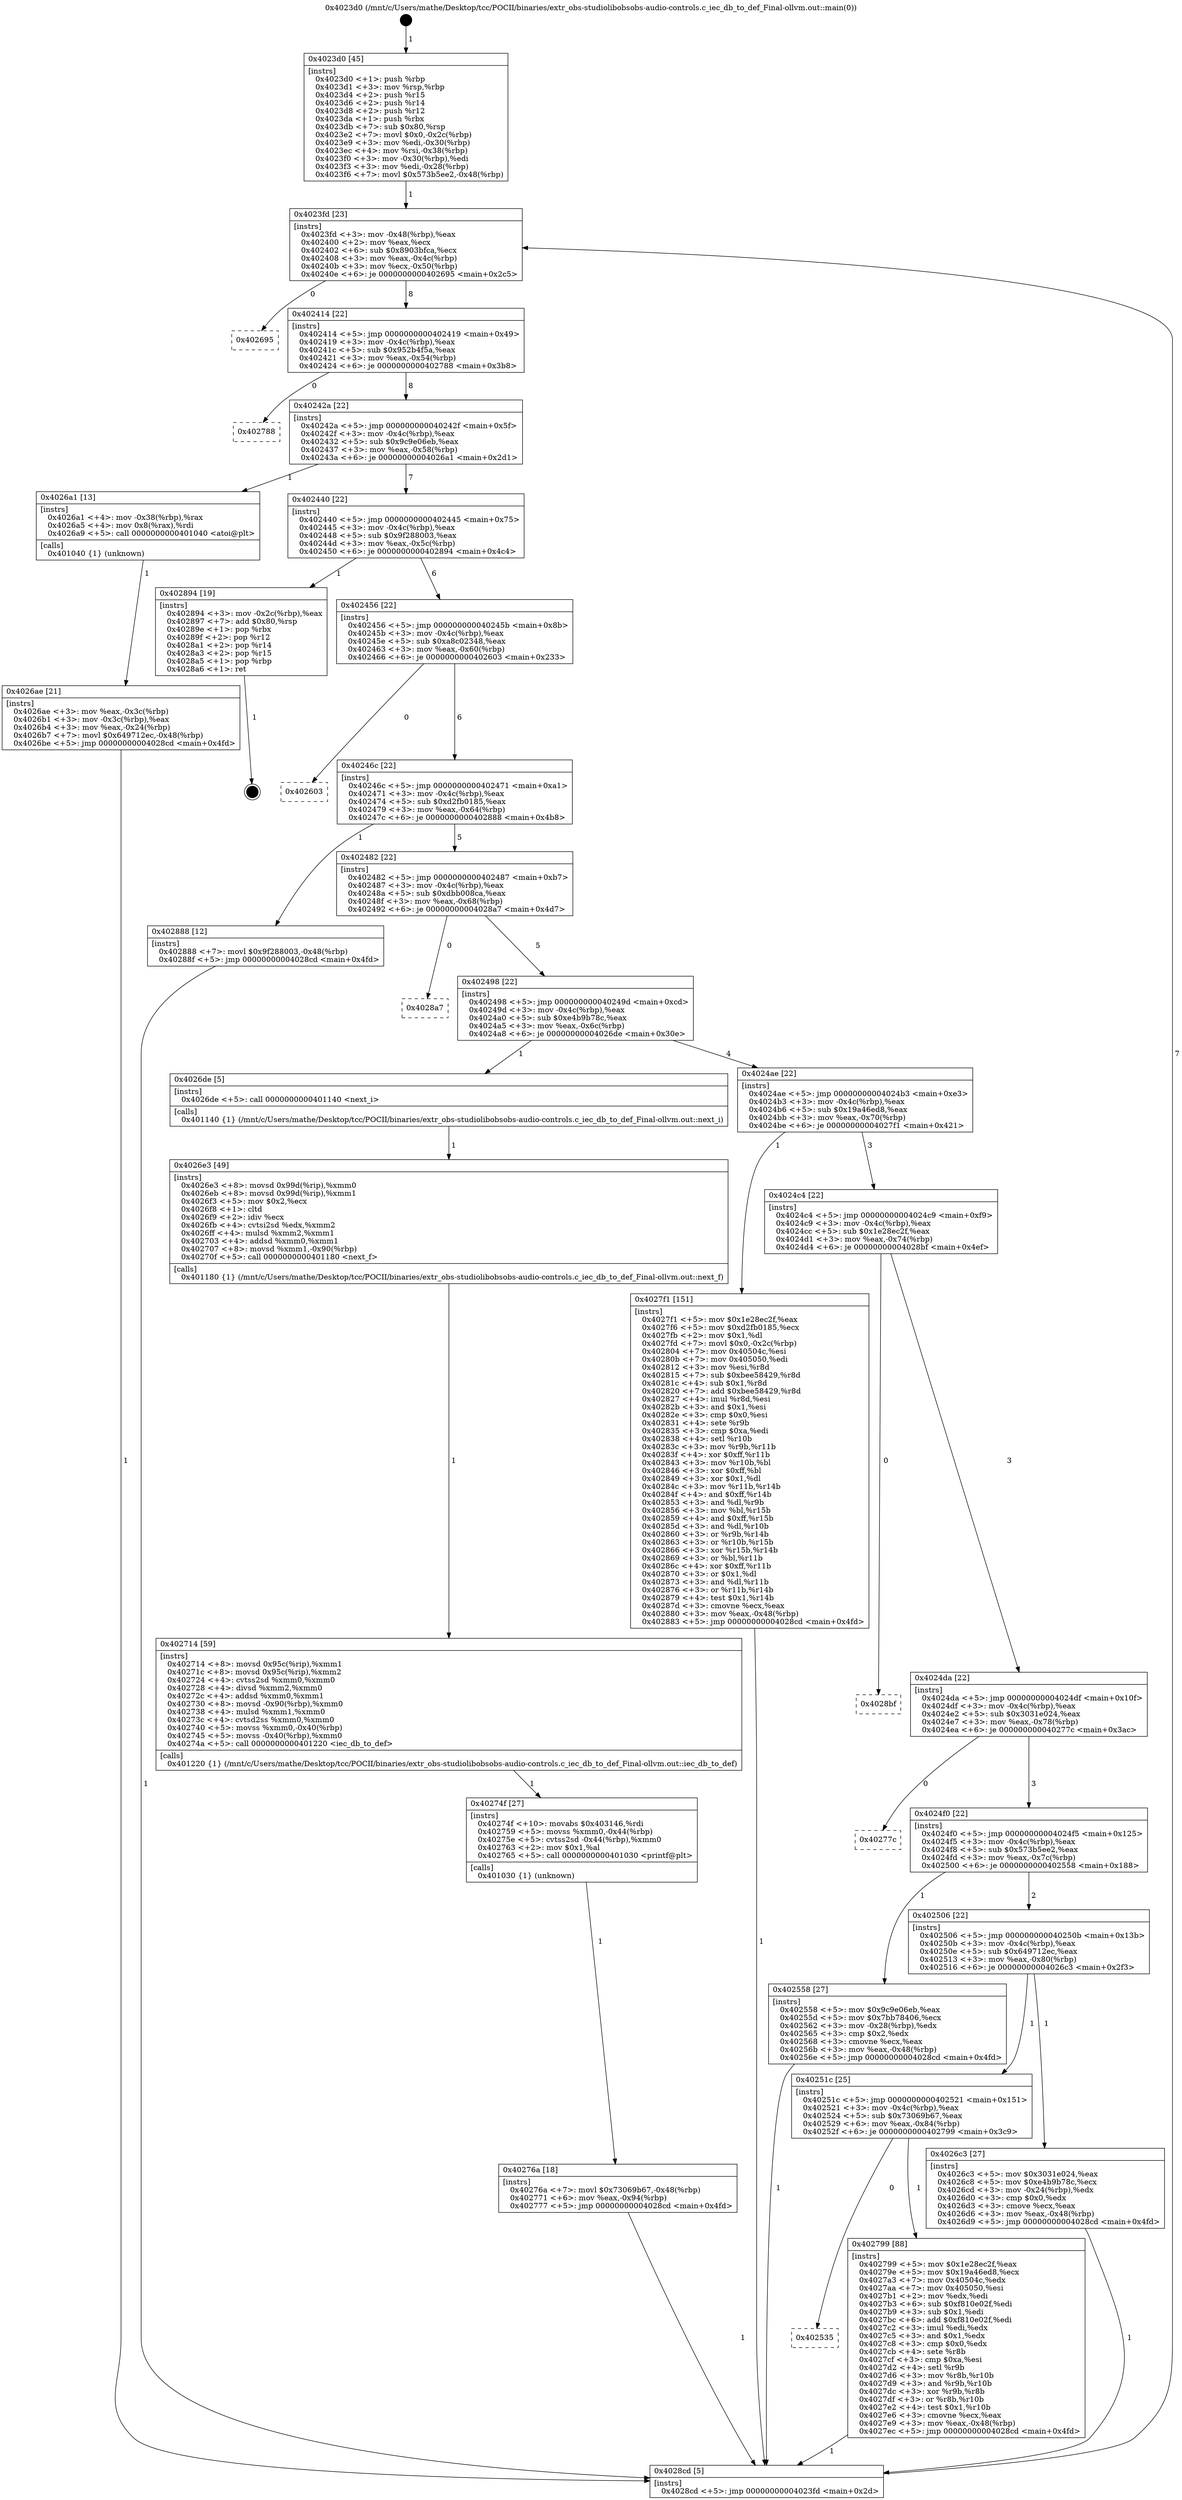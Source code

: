 digraph "0x4023d0" {
  label = "0x4023d0 (/mnt/c/Users/mathe/Desktop/tcc/POCII/binaries/extr_obs-studiolibobsobs-audio-controls.c_iec_db_to_def_Final-ollvm.out::main(0))"
  labelloc = "t"
  node[shape=record]

  Entry [label="",width=0.3,height=0.3,shape=circle,fillcolor=black,style=filled]
  "0x4023fd" [label="{
     0x4023fd [23]\l
     | [instrs]\l
     &nbsp;&nbsp;0x4023fd \<+3\>: mov -0x48(%rbp),%eax\l
     &nbsp;&nbsp;0x402400 \<+2\>: mov %eax,%ecx\l
     &nbsp;&nbsp;0x402402 \<+6\>: sub $0x8903bfca,%ecx\l
     &nbsp;&nbsp;0x402408 \<+3\>: mov %eax,-0x4c(%rbp)\l
     &nbsp;&nbsp;0x40240b \<+3\>: mov %ecx,-0x50(%rbp)\l
     &nbsp;&nbsp;0x40240e \<+6\>: je 0000000000402695 \<main+0x2c5\>\l
  }"]
  "0x402695" [label="{
     0x402695\l
  }", style=dashed]
  "0x402414" [label="{
     0x402414 [22]\l
     | [instrs]\l
     &nbsp;&nbsp;0x402414 \<+5\>: jmp 0000000000402419 \<main+0x49\>\l
     &nbsp;&nbsp;0x402419 \<+3\>: mov -0x4c(%rbp),%eax\l
     &nbsp;&nbsp;0x40241c \<+5\>: sub $0x952b4f5a,%eax\l
     &nbsp;&nbsp;0x402421 \<+3\>: mov %eax,-0x54(%rbp)\l
     &nbsp;&nbsp;0x402424 \<+6\>: je 0000000000402788 \<main+0x3b8\>\l
  }"]
  Exit [label="",width=0.3,height=0.3,shape=circle,fillcolor=black,style=filled,peripheries=2]
  "0x402788" [label="{
     0x402788\l
  }", style=dashed]
  "0x40242a" [label="{
     0x40242a [22]\l
     | [instrs]\l
     &nbsp;&nbsp;0x40242a \<+5\>: jmp 000000000040242f \<main+0x5f\>\l
     &nbsp;&nbsp;0x40242f \<+3\>: mov -0x4c(%rbp),%eax\l
     &nbsp;&nbsp;0x402432 \<+5\>: sub $0x9c9e06eb,%eax\l
     &nbsp;&nbsp;0x402437 \<+3\>: mov %eax,-0x58(%rbp)\l
     &nbsp;&nbsp;0x40243a \<+6\>: je 00000000004026a1 \<main+0x2d1\>\l
  }"]
  "0x402535" [label="{
     0x402535\l
  }", style=dashed]
  "0x4026a1" [label="{
     0x4026a1 [13]\l
     | [instrs]\l
     &nbsp;&nbsp;0x4026a1 \<+4\>: mov -0x38(%rbp),%rax\l
     &nbsp;&nbsp;0x4026a5 \<+4\>: mov 0x8(%rax),%rdi\l
     &nbsp;&nbsp;0x4026a9 \<+5\>: call 0000000000401040 \<atoi@plt\>\l
     | [calls]\l
     &nbsp;&nbsp;0x401040 \{1\} (unknown)\l
  }"]
  "0x402440" [label="{
     0x402440 [22]\l
     | [instrs]\l
     &nbsp;&nbsp;0x402440 \<+5\>: jmp 0000000000402445 \<main+0x75\>\l
     &nbsp;&nbsp;0x402445 \<+3\>: mov -0x4c(%rbp),%eax\l
     &nbsp;&nbsp;0x402448 \<+5\>: sub $0x9f288003,%eax\l
     &nbsp;&nbsp;0x40244d \<+3\>: mov %eax,-0x5c(%rbp)\l
     &nbsp;&nbsp;0x402450 \<+6\>: je 0000000000402894 \<main+0x4c4\>\l
  }"]
  "0x402799" [label="{
     0x402799 [88]\l
     | [instrs]\l
     &nbsp;&nbsp;0x402799 \<+5\>: mov $0x1e28ec2f,%eax\l
     &nbsp;&nbsp;0x40279e \<+5\>: mov $0x19a46ed8,%ecx\l
     &nbsp;&nbsp;0x4027a3 \<+7\>: mov 0x40504c,%edx\l
     &nbsp;&nbsp;0x4027aa \<+7\>: mov 0x405050,%esi\l
     &nbsp;&nbsp;0x4027b1 \<+2\>: mov %edx,%edi\l
     &nbsp;&nbsp;0x4027b3 \<+6\>: sub $0xf810e02f,%edi\l
     &nbsp;&nbsp;0x4027b9 \<+3\>: sub $0x1,%edi\l
     &nbsp;&nbsp;0x4027bc \<+6\>: add $0xf810e02f,%edi\l
     &nbsp;&nbsp;0x4027c2 \<+3\>: imul %edi,%edx\l
     &nbsp;&nbsp;0x4027c5 \<+3\>: and $0x1,%edx\l
     &nbsp;&nbsp;0x4027c8 \<+3\>: cmp $0x0,%edx\l
     &nbsp;&nbsp;0x4027cb \<+4\>: sete %r8b\l
     &nbsp;&nbsp;0x4027cf \<+3\>: cmp $0xa,%esi\l
     &nbsp;&nbsp;0x4027d2 \<+4\>: setl %r9b\l
     &nbsp;&nbsp;0x4027d6 \<+3\>: mov %r8b,%r10b\l
     &nbsp;&nbsp;0x4027d9 \<+3\>: and %r9b,%r10b\l
     &nbsp;&nbsp;0x4027dc \<+3\>: xor %r9b,%r8b\l
     &nbsp;&nbsp;0x4027df \<+3\>: or %r8b,%r10b\l
     &nbsp;&nbsp;0x4027e2 \<+4\>: test $0x1,%r10b\l
     &nbsp;&nbsp;0x4027e6 \<+3\>: cmovne %ecx,%eax\l
     &nbsp;&nbsp;0x4027e9 \<+3\>: mov %eax,-0x48(%rbp)\l
     &nbsp;&nbsp;0x4027ec \<+5\>: jmp 00000000004028cd \<main+0x4fd\>\l
  }"]
  "0x402894" [label="{
     0x402894 [19]\l
     | [instrs]\l
     &nbsp;&nbsp;0x402894 \<+3\>: mov -0x2c(%rbp),%eax\l
     &nbsp;&nbsp;0x402897 \<+7\>: add $0x80,%rsp\l
     &nbsp;&nbsp;0x40289e \<+1\>: pop %rbx\l
     &nbsp;&nbsp;0x40289f \<+2\>: pop %r12\l
     &nbsp;&nbsp;0x4028a1 \<+2\>: pop %r14\l
     &nbsp;&nbsp;0x4028a3 \<+2\>: pop %r15\l
     &nbsp;&nbsp;0x4028a5 \<+1\>: pop %rbp\l
     &nbsp;&nbsp;0x4028a6 \<+1\>: ret\l
  }"]
  "0x402456" [label="{
     0x402456 [22]\l
     | [instrs]\l
     &nbsp;&nbsp;0x402456 \<+5\>: jmp 000000000040245b \<main+0x8b\>\l
     &nbsp;&nbsp;0x40245b \<+3\>: mov -0x4c(%rbp),%eax\l
     &nbsp;&nbsp;0x40245e \<+5\>: sub $0xa8c02348,%eax\l
     &nbsp;&nbsp;0x402463 \<+3\>: mov %eax,-0x60(%rbp)\l
     &nbsp;&nbsp;0x402466 \<+6\>: je 0000000000402603 \<main+0x233\>\l
  }"]
  "0x40276a" [label="{
     0x40276a [18]\l
     | [instrs]\l
     &nbsp;&nbsp;0x40276a \<+7\>: movl $0x73069b67,-0x48(%rbp)\l
     &nbsp;&nbsp;0x402771 \<+6\>: mov %eax,-0x94(%rbp)\l
     &nbsp;&nbsp;0x402777 \<+5\>: jmp 00000000004028cd \<main+0x4fd\>\l
  }"]
  "0x402603" [label="{
     0x402603\l
  }", style=dashed]
  "0x40246c" [label="{
     0x40246c [22]\l
     | [instrs]\l
     &nbsp;&nbsp;0x40246c \<+5\>: jmp 0000000000402471 \<main+0xa1\>\l
     &nbsp;&nbsp;0x402471 \<+3\>: mov -0x4c(%rbp),%eax\l
     &nbsp;&nbsp;0x402474 \<+5\>: sub $0xd2fb0185,%eax\l
     &nbsp;&nbsp;0x402479 \<+3\>: mov %eax,-0x64(%rbp)\l
     &nbsp;&nbsp;0x40247c \<+6\>: je 0000000000402888 \<main+0x4b8\>\l
  }"]
  "0x40274f" [label="{
     0x40274f [27]\l
     | [instrs]\l
     &nbsp;&nbsp;0x40274f \<+10\>: movabs $0x403146,%rdi\l
     &nbsp;&nbsp;0x402759 \<+5\>: movss %xmm0,-0x44(%rbp)\l
     &nbsp;&nbsp;0x40275e \<+5\>: cvtss2sd -0x44(%rbp),%xmm0\l
     &nbsp;&nbsp;0x402763 \<+2\>: mov $0x1,%al\l
     &nbsp;&nbsp;0x402765 \<+5\>: call 0000000000401030 \<printf@plt\>\l
     | [calls]\l
     &nbsp;&nbsp;0x401030 \{1\} (unknown)\l
  }"]
  "0x402888" [label="{
     0x402888 [12]\l
     | [instrs]\l
     &nbsp;&nbsp;0x402888 \<+7\>: movl $0x9f288003,-0x48(%rbp)\l
     &nbsp;&nbsp;0x40288f \<+5\>: jmp 00000000004028cd \<main+0x4fd\>\l
  }"]
  "0x402482" [label="{
     0x402482 [22]\l
     | [instrs]\l
     &nbsp;&nbsp;0x402482 \<+5\>: jmp 0000000000402487 \<main+0xb7\>\l
     &nbsp;&nbsp;0x402487 \<+3\>: mov -0x4c(%rbp),%eax\l
     &nbsp;&nbsp;0x40248a \<+5\>: sub $0xdbb008ca,%eax\l
     &nbsp;&nbsp;0x40248f \<+3\>: mov %eax,-0x68(%rbp)\l
     &nbsp;&nbsp;0x402492 \<+6\>: je 00000000004028a7 \<main+0x4d7\>\l
  }"]
  "0x402714" [label="{
     0x402714 [59]\l
     | [instrs]\l
     &nbsp;&nbsp;0x402714 \<+8\>: movsd 0x95c(%rip),%xmm1\l
     &nbsp;&nbsp;0x40271c \<+8\>: movsd 0x95c(%rip),%xmm2\l
     &nbsp;&nbsp;0x402724 \<+4\>: cvtss2sd %xmm0,%xmm0\l
     &nbsp;&nbsp;0x402728 \<+4\>: divsd %xmm2,%xmm0\l
     &nbsp;&nbsp;0x40272c \<+4\>: addsd %xmm0,%xmm1\l
     &nbsp;&nbsp;0x402730 \<+8\>: movsd -0x90(%rbp),%xmm0\l
     &nbsp;&nbsp;0x402738 \<+4\>: mulsd %xmm1,%xmm0\l
     &nbsp;&nbsp;0x40273c \<+4\>: cvtsd2ss %xmm0,%xmm0\l
     &nbsp;&nbsp;0x402740 \<+5\>: movss %xmm0,-0x40(%rbp)\l
     &nbsp;&nbsp;0x402745 \<+5\>: movss -0x40(%rbp),%xmm0\l
     &nbsp;&nbsp;0x40274a \<+5\>: call 0000000000401220 \<iec_db_to_def\>\l
     | [calls]\l
     &nbsp;&nbsp;0x401220 \{1\} (/mnt/c/Users/mathe/Desktop/tcc/POCII/binaries/extr_obs-studiolibobsobs-audio-controls.c_iec_db_to_def_Final-ollvm.out::iec_db_to_def)\l
  }"]
  "0x4028a7" [label="{
     0x4028a7\l
  }", style=dashed]
  "0x402498" [label="{
     0x402498 [22]\l
     | [instrs]\l
     &nbsp;&nbsp;0x402498 \<+5\>: jmp 000000000040249d \<main+0xcd\>\l
     &nbsp;&nbsp;0x40249d \<+3\>: mov -0x4c(%rbp),%eax\l
     &nbsp;&nbsp;0x4024a0 \<+5\>: sub $0xe4b9b78c,%eax\l
     &nbsp;&nbsp;0x4024a5 \<+3\>: mov %eax,-0x6c(%rbp)\l
     &nbsp;&nbsp;0x4024a8 \<+6\>: je 00000000004026de \<main+0x30e\>\l
  }"]
  "0x4026e3" [label="{
     0x4026e3 [49]\l
     | [instrs]\l
     &nbsp;&nbsp;0x4026e3 \<+8\>: movsd 0x99d(%rip),%xmm0\l
     &nbsp;&nbsp;0x4026eb \<+8\>: movsd 0x99d(%rip),%xmm1\l
     &nbsp;&nbsp;0x4026f3 \<+5\>: mov $0x2,%ecx\l
     &nbsp;&nbsp;0x4026f8 \<+1\>: cltd\l
     &nbsp;&nbsp;0x4026f9 \<+2\>: idiv %ecx\l
     &nbsp;&nbsp;0x4026fb \<+4\>: cvtsi2sd %edx,%xmm2\l
     &nbsp;&nbsp;0x4026ff \<+4\>: mulsd %xmm2,%xmm1\l
     &nbsp;&nbsp;0x402703 \<+4\>: addsd %xmm0,%xmm1\l
     &nbsp;&nbsp;0x402707 \<+8\>: movsd %xmm1,-0x90(%rbp)\l
     &nbsp;&nbsp;0x40270f \<+5\>: call 0000000000401180 \<next_f\>\l
     | [calls]\l
     &nbsp;&nbsp;0x401180 \{1\} (/mnt/c/Users/mathe/Desktop/tcc/POCII/binaries/extr_obs-studiolibobsobs-audio-controls.c_iec_db_to_def_Final-ollvm.out::next_f)\l
  }"]
  "0x4026de" [label="{
     0x4026de [5]\l
     | [instrs]\l
     &nbsp;&nbsp;0x4026de \<+5\>: call 0000000000401140 \<next_i\>\l
     | [calls]\l
     &nbsp;&nbsp;0x401140 \{1\} (/mnt/c/Users/mathe/Desktop/tcc/POCII/binaries/extr_obs-studiolibobsobs-audio-controls.c_iec_db_to_def_Final-ollvm.out::next_i)\l
  }"]
  "0x4024ae" [label="{
     0x4024ae [22]\l
     | [instrs]\l
     &nbsp;&nbsp;0x4024ae \<+5\>: jmp 00000000004024b3 \<main+0xe3\>\l
     &nbsp;&nbsp;0x4024b3 \<+3\>: mov -0x4c(%rbp),%eax\l
     &nbsp;&nbsp;0x4024b6 \<+5\>: sub $0x19a46ed8,%eax\l
     &nbsp;&nbsp;0x4024bb \<+3\>: mov %eax,-0x70(%rbp)\l
     &nbsp;&nbsp;0x4024be \<+6\>: je 00000000004027f1 \<main+0x421\>\l
  }"]
  "0x40251c" [label="{
     0x40251c [25]\l
     | [instrs]\l
     &nbsp;&nbsp;0x40251c \<+5\>: jmp 0000000000402521 \<main+0x151\>\l
     &nbsp;&nbsp;0x402521 \<+3\>: mov -0x4c(%rbp),%eax\l
     &nbsp;&nbsp;0x402524 \<+5\>: sub $0x73069b67,%eax\l
     &nbsp;&nbsp;0x402529 \<+6\>: mov %eax,-0x84(%rbp)\l
     &nbsp;&nbsp;0x40252f \<+6\>: je 0000000000402799 \<main+0x3c9\>\l
  }"]
  "0x4027f1" [label="{
     0x4027f1 [151]\l
     | [instrs]\l
     &nbsp;&nbsp;0x4027f1 \<+5\>: mov $0x1e28ec2f,%eax\l
     &nbsp;&nbsp;0x4027f6 \<+5\>: mov $0xd2fb0185,%ecx\l
     &nbsp;&nbsp;0x4027fb \<+2\>: mov $0x1,%dl\l
     &nbsp;&nbsp;0x4027fd \<+7\>: movl $0x0,-0x2c(%rbp)\l
     &nbsp;&nbsp;0x402804 \<+7\>: mov 0x40504c,%esi\l
     &nbsp;&nbsp;0x40280b \<+7\>: mov 0x405050,%edi\l
     &nbsp;&nbsp;0x402812 \<+3\>: mov %esi,%r8d\l
     &nbsp;&nbsp;0x402815 \<+7\>: sub $0xbee58429,%r8d\l
     &nbsp;&nbsp;0x40281c \<+4\>: sub $0x1,%r8d\l
     &nbsp;&nbsp;0x402820 \<+7\>: add $0xbee58429,%r8d\l
     &nbsp;&nbsp;0x402827 \<+4\>: imul %r8d,%esi\l
     &nbsp;&nbsp;0x40282b \<+3\>: and $0x1,%esi\l
     &nbsp;&nbsp;0x40282e \<+3\>: cmp $0x0,%esi\l
     &nbsp;&nbsp;0x402831 \<+4\>: sete %r9b\l
     &nbsp;&nbsp;0x402835 \<+3\>: cmp $0xa,%edi\l
     &nbsp;&nbsp;0x402838 \<+4\>: setl %r10b\l
     &nbsp;&nbsp;0x40283c \<+3\>: mov %r9b,%r11b\l
     &nbsp;&nbsp;0x40283f \<+4\>: xor $0xff,%r11b\l
     &nbsp;&nbsp;0x402843 \<+3\>: mov %r10b,%bl\l
     &nbsp;&nbsp;0x402846 \<+3\>: xor $0xff,%bl\l
     &nbsp;&nbsp;0x402849 \<+3\>: xor $0x1,%dl\l
     &nbsp;&nbsp;0x40284c \<+3\>: mov %r11b,%r14b\l
     &nbsp;&nbsp;0x40284f \<+4\>: and $0xff,%r14b\l
     &nbsp;&nbsp;0x402853 \<+3\>: and %dl,%r9b\l
     &nbsp;&nbsp;0x402856 \<+3\>: mov %bl,%r15b\l
     &nbsp;&nbsp;0x402859 \<+4\>: and $0xff,%r15b\l
     &nbsp;&nbsp;0x40285d \<+3\>: and %dl,%r10b\l
     &nbsp;&nbsp;0x402860 \<+3\>: or %r9b,%r14b\l
     &nbsp;&nbsp;0x402863 \<+3\>: or %r10b,%r15b\l
     &nbsp;&nbsp;0x402866 \<+3\>: xor %r15b,%r14b\l
     &nbsp;&nbsp;0x402869 \<+3\>: or %bl,%r11b\l
     &nbsp;&nbsp;0x40286c \<+4\>: xor $0xff,%r11b\l
     &nbsp;&nbsp;0x402870 \<+3\>: or $0x1,%dl\l
     &nbsp;&nbsp;0x402873 \<+3\>: and %dl,%r11b\l
     &nbsp;&nbsp;0x402876 \<+3\>: or %r11b,%r14b\l
     &nbsp;&nbsp;0x402879 \<+4\>: test $0x1,%r14b\l
     &nbsp;&nbsp;0x40287d \<+3\>: cmovne %ecx,%eax\l
     &nbsp;&nbsp;0x402880 \<+3\>: mov %eax,-0x48(%rbp)\l
     &nbsp;&nbsp;0x402883 \<+5\>: jmp 00000000004028cd \<main+0x4fd\>\l
  }"]
  "0x4024c4" [label="{
     0x4024c4 [22]\l
     | [instrs]\l
     &nbsp;&nbsp;0x4024c4 \<+5\>: jmp 00000000004024c9 \<main+0xf9\>\l
     &nbsp;&nbsp;0x4024c9 \<+3\>: mov -0x4c(%rbp),%eax\l
     &nbsp;&nbsp;0x4024cc \<+5\>: sub $0x1e28ec2f,%eax\l
     &nbsp;&nbsp;0x4024d1 \<+3\>: mov %eax,-0x74(%rbp)\l
     &nbsp;&nbsp;0x4024d4 \<+6\>: je 00000000004028bf \<main+0x4ef\>\l
  }"]
  "0x4026c3" [label="{
     0x4026c3 [27]\l
     | [instrs]\l
     &nbsp;&nbsp;0x4026c3 \<+5\>: mov $0x3031e024,%eax\l
     &nbsp;&nbsp;0x4026c8 \<+5\>: mov $0xe4b9b78c,%ecx\l
     &nbsp;&nbsp;0x4026cd \<+3\>: mov -0x24(%rbp),%edx\l
     &nbsp;&nbsp;0x4026d0 \<+3\>: cmp $0x0,%edx\l
     &nbsp;&nbsp;0x4026d3 \<+3\>: cmove %ecx,%eax\l
     &nbsp;&nbsp;0x4026d6 \<+3\>: mov %eax,-0x48(%rbp)\l
     &nbsp;&nbsp;0x4026d9 \<+5\>: jmp 00000000004028cd \<main+0x4fd\>\l
  }"]
  "0x4028bf" [label="{
     0x4028bf\l
  }", style=dashed]
  "0x4024da" [label="{
     0x4024da [22]\l
     | [instrs]\l
     &nbsp;&nbsp;0x4024da \<+5\>: jmp 00000000004024df \<main+0x10f\>\l
     &nbsp;&nbsp;0x4024df \<+3\>: mov -0x4c(%rbp),%eax\l
     &nbsp;&nbsp;0x4024e2 \<+5\>: sub $0x3031e024,%eax\l
     &nbsp;&nbsp;0x4024e7 \<+3\>: mov %eax,-0x78(%rbp)\l
     &nbsp;&nbsp;0x4024ea \<+6\>: je 000000000040277c \<main+0x3ac\>\l
  }"]
  "0x4026ae" [label="{
     0x4026ae [21]\l
     | [instrs]\l
     &nbsp;&nbsp;0x4026ae \<+3\>: mov %eax,-0x3c(%rbp)\l
     &nbsp;&nbsp;0x4026b1 \<+3\>: mov -0x3c(%rbp),%eax\l
     &nbsp;&nbsp;0x4026b4 \<+3\>: mov %eax,-0x24(%rbp)\l
     &nbsp;&nbsp;0x4026b7 \<+7\>: movl $0x649712ec,-0x48(%rbp)\l
     &nbsp;&nbsp;0x4026be \<+5\>: jmp 00000000004028cd \<main+0x4fd\>\l
  }"]
  "0x40277c" [label="{
     0x40277c\l
  }", style=dashed]
  "0x4024f0" [label="{
     0x4024f0 [22]\l
     | [instrs]\l
     &nbsp;&nbsp;0x4024f0 \<+5\>: jmp 00000000004024f5 \<main+0x125\>\l
     &nbsp;&nbsp;0x4024f5 \<+3\>: mov -0x4c(%rbp),%eax\l
     &nbsp;&nbsp;0x4024f8 \<+5\>: sub $0x573b5ee2,%eax\l
     &nbsp;&nbsp;0x4024fd \<+3\>: mov %eax,-0x7c(%rbp)\l
     &nbsp;&nbsp;0x402500 \<+6\>: je 0000000000402558 \<main+0x188\>\l
  }"]
  "0x4023d0" [label="{
     0x4023d0 [45]\l
     | [instrs]\l
     &nbsp;&nbsp;0x4023d0 \<+1\>: push %rbp\l
     &nbsp;&nbsp;0x4023d1 \<+3\>: mov %rsp,%rbp\l
     &nbsp;&nbsp;0x4023d4 \<+2\>: push %r15\l
     &nbsp;&nbsp;0x4023d6 \<+2\>: push %r14\l
     &nbsp;&nbsp;0x4023d8 \<+2\>: push %r12\l
     &nbsp;&nbsp;0x4023da \<+1\>: push %rbx\l
     &nbsp;&nbsp;0x4023db \<+7\>: sub $0x80,%rsp\l
     &nbsp;&nbsp;0x4023e2 \<+7\>: movl $0x0,-0x2c(%rbp)\l
     &nbsp;&nbsp;0x4023e9 \<+3\>: mov %edi,-0x30(%rbp)\l
     &nbsp;&nbsp;0x4023ec \<+4\>: mov %rsi,-0x38(%rbp)\l
     &nbsp;&nbsp;0x4023f0 \<+3\>: mov -0x30(%rbp),%edi\l
     &nbsp;&nbsp;0x4023f3 \<+3\>: mov %edi,-0x28(%rbp)\l
     &nbsp;&nbsp;0x4023f6 \<+7\>: movl $0x573b5ee2,-0x48(%rbp)\l
  }"]
  "0x402558" [label="{
     0x402558 [27]\l
     | [instrs]\l
     &nbsp;&nbsp;0x402558 \<+5\>: mov $0x9c9e06eb,%eax\l
     &nbsp;&nbsp;0x40255d \<+5\>: mov $0x7bb78406,%ecx\l
     &nbsp;&nbsp;0x402562 \<+3\>: mov -0x28(%rbp),%edx\l
     &nbsp;&nbsp;0x402565 \<+3\>: cmp $0x2,%edx\l
     &nbsp;&nbsp;0x402568 \<+3\>: cmovne %ecx,%eax\l
     &nbsp;&nbsp;0x40256b \<+3\>: mov %eax,-0x48(%rbp)\l
     &nbsp;&nbsp;0x40256e \<+5\>: jmp 00000000004028cd \<main+0x4fd\>\l
  }"]
  "0x402506" [label="{
     0x402506 [22]\l
     | [instrs]\l
     &nbsp;&nbsp;0x402506 \<+5\>: jmp 000000000040250b \<main+0x13b\>\l
     &nbsp;&nbsp;0x40250b \<+3\>: mov -0x4c(%rbp),%eax\l
     &nbsp;&nbsp;0x40250e \<+5\>: sub $0x649712ec,%eax\l
     &nbsp;&nbsp;0x402513 \<+3\>: mov %eax,-0x80(%rbp)\l
     &nbsp;&nbsp;0x402516 \<+6\>: je 00000000004026c3 \<main+0x2f3\>\l
  }"]
  "0x4028cd" [label="{
     0x4028cd [5]\l
     | [instrs]\l
     &nbsp;&nbsp;0x4028cd \<+5\>: jmp 00000000004023fd \<main+0x2d\>\l
  }"]
  Entry -> "0x4023d0" [label=" 1"]
  "0x4023fd" -> "0x402695" [label=" 0"]
  "0x4023fd" -> "0x402414" [label=" 8"]
  "0x402894" -> Exit [label=" 1"]
  "0x402414" -> "0x402788" [label=" 0"]
  "0x402414" -> "0x40242a" [label=" 8"]
  "0x402888" -> "0x4028cd" [label=" 1"]
  "0x40242a" -> "0x4026a1" [label=" 1"]
  "0x40242a" -> "0x402440" [label=" 7"]
  "0x4027f1" -> "0x4028cd" [label=" 1"]
  "0x402440" -> "0x402894" [label=" 1"]
  "0x402440" -> "0x402456" [label=" 6"]
  "0x402799" -> "0x4028cd" [label=" 1"]
  "0x402456" -> "0x402603" [label=" 0"]
  "0x402456" -> "0x40246c" [label=" 6"]
  "0x40251c" -> "0x402799" [label=" 1"]
  "0x40246c" -> "0x402888" [label=" 1"]
  "0x40246c" -> "0x402482" [label=" 5"]
  "0x40251c" -> "0x402535" [label=" 0"]
  "0x402482" -> "0x4028a7" [label=" 0"]
  "0x402482" -> "0x402498" [label=" 5"]
  "0x40276a" -> "0x4028cd" [label=" 1"]
  "0x402498" -> "0x4026de" [label=" 1"]
  "0x402498" -> "0x4024ae" [label=" 4"]
  "0x40274f" -> "0x40276a" [label=" 1"]
  "0x4024ae" -> "0x4027f1" [label=" 1"]
  "0x4024ae" -> "0x4024c4" [label=" 3"]
  "0x402714" -> "0x40274f" [label=" 1"]
  "0x4024c4" -> "0x4028bf" [label=" 0"]
  "0x4024c4" -> "0x4024da" [label=" 3"]
  "0x4026e3" -> "0x402714" [label=" 1"]
  "0x4024da" -> "0x40277c" [label=" 0"]
  "0x4024da" -> "0x4024f0" [label=" 3"]
  "0x4026c3" -> "0x4028cd" [label=" 1"]
  "0x4024f0" -> "0x402558" [label=" 1"]
  "0x4024f0" -> "0x402506" [label=" 2"]
  "0x402558" -> "0x4028cd" [label=" 1"]
  "0x4023d0" -> "0x4023fd" [label=" 1"]
  "0x4028cd" -> "0x4023fd" [label=" 7"]
  "0x4026a1" -> "0x4026ae" [label=" 1"]
  "0x4026ae" -> "0x4028cd" [label=" 1"]
  "0x4026de" -> "0x4026e3" [label=" 1"]
  "0x402506" -> "0x4026c3" [label=" 1"]
  "0x402506" -> "0x40251c" [label=" 1"]
}
